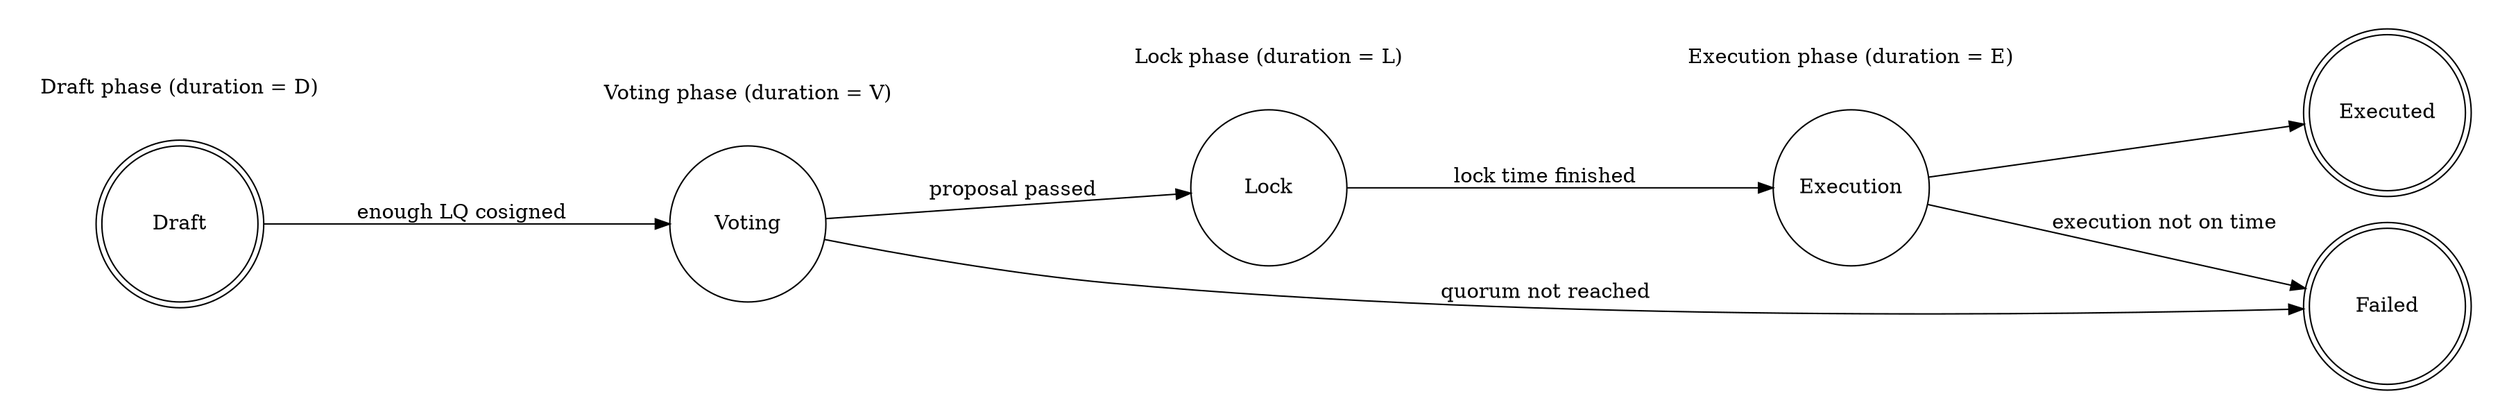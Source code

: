 digraph "ProposalStateMachine" {

rankdir=LR;
node [shape=circle, width=1.5];

subgraph cluster_0 {
	style=filled;
	color=white;

  "Draft phase (duration = D)" [shape=plaintext];

  Draft [shape=doublecircle];
}

subgraph cluster_1 {
	style=filled;
	color=white;

  "Voting phase (duration = V)" [shape=plaintext];

  Voting;
}

subgraph cluster_2 {
	style=filled;
	color=white;

  "Lock phase (duration = L)" [shape=plaintext];

  Lock;
}

subgraph cluster_3 {
	style=filled;
	color=white;

  "Execution phase (duration = E)" [shape=plaintext];

  Execution;
}

node [shape = circle];

subgraph cluster_4 {
	style=filled;
	color=white;

  Executed [shape=doublecircle];
}


Draft -> Voting [label="enough LQ cosigned"];

Voting -> Lock [label="proposal passed"];
Voting -> Failed [label="quorum not reached"];

Lock -> Execution [label="lock time finished"];

Execution -> Failed [label="execution not on time"];
Execution -> Executed [];

Failed [shape=doublecircle];

}

